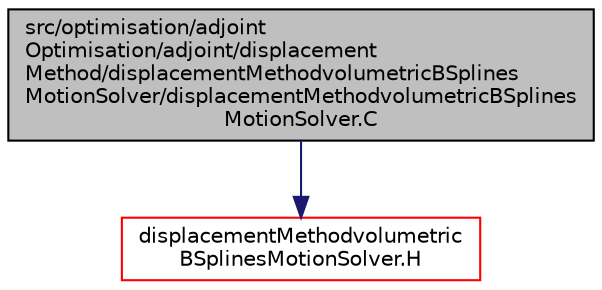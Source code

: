 digraph "src/optimisation/adjointOptimisation/adjoint/displacementMethod/displacementMethodvolumetricBSplinesMotionSolver/displacementMethodvolumetricBSplinesMotionSolver.C"
{
  bgcolor="transparent";
  edge [fontname="Helvetica",fontsize="10",labelfontname="Helvetica",labelfontsize="10"];
  node [fontname="Helvetica",fontsize="10",shape=record];
  Node1 [label="src/optimisation/adjoint\lOptimisation/adjoint/displacement\lMethod/displacementMethodvolumetricBSplines\lMotionSolver/displacementMethodvolumetricBSplines\lMotionSolver.C",height=0.2,width=0.4,color="black", fillcolor="grey75", style="filled" fontcolor="black"];
  Node1 -> Node2 [color="midnightblue",fontsize="10",style="solid",fontname="Helvetica"];
  Node2 [label="displacementMethodvolumetric\lBSplinesMotionSolver.H",height=0.2,width=0.4,color="red",URL="$displacementMethodvolumetricBSplinesMotionSolver_8H.html"];
}
